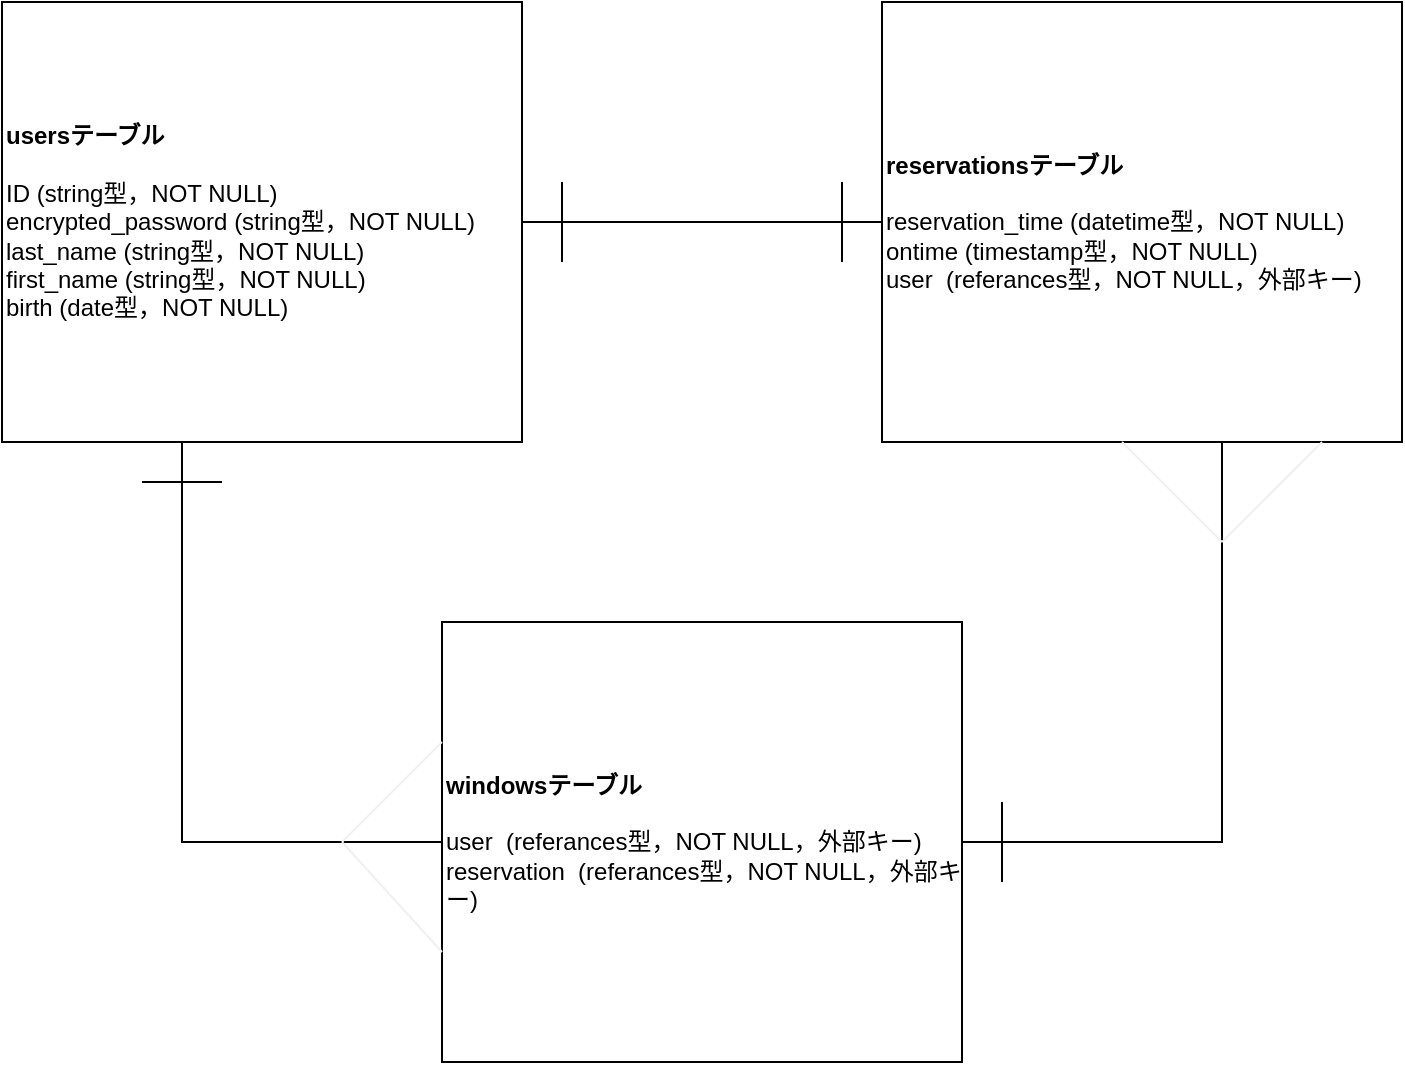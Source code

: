 <mxfile>
    <diagram id="3DNrw-TpFbQCMAiCIeC1" name="ページ1">
        <mxGraphModel dx="968" dy="627" grid="1" gridSize="10" guides="1" tooltips="1" connect="1" arrows="1" fold="1" page="1" pageScale="1" pageWidth="827" pageHeight="1169" math="0" shadow="0">
            <root>
                <mxCell id="0"/>
                <mxCell id="1" parent="0"/>
                <mxCell id="7" style="edgeStyle=orthogonalEdgeStyle;rounded=0;orthogonalLoop=1;jettySize=auto;html=1;entryX=0;entryY=0.5;entryDx=0;entryDy=0;endArrow=none;endFill=0;" parent="1" source="2" target="8" edge="1">
                    <mxGeometry relative="1" as="geometry">
                        <mxPoint x="460" y="210" as="targetPoint"/>
                    </mxGeometry>
                </mxCell>
                <mxCell id="11" style="edgeStyle=orthogonalEdgeStyle;rounded=0;orthogonalLoop=1;jettySize=auto;html=1;exitX=0.25;exitY=1;exitDx=0;exitDy=0;entryX=0;entryY=0.5;entryDx=0;entryDy=0;endArrow=none;endFill=0;" parent="1" source="2" target="9" edge="1">
                    <mxGeometry relative="1" as="geometry">
                        <Array as="points">
                            <mxPoint x="140" y="320"/>
                            <mxPoint x="140" y="520"/>
                        </Array>
                    </mxGeometry>
                </mxCell>
                <mxCell id="2" value="&lt;b&gt;usersテーブル&lt;br&gt;&lt;/b&gt;&lt;br&gt;ID (string型，NOT NULL)&lt;br&gt;encrypted_password (string型，NOT NULL)&lt;br&gt;last_name (string型，NOT NULL)&lt;br&gt;first_name (string型，NOT NULL)&lt;br&gt;birth (date型，NOT NULL)" style="rounded=0;whiteSpace=wrap;html=1;strokeWidth=1;align=left;" parent="1" vertex="1">
                    <mxGeometry x="50" y="100" width="260" height="220" as="geometry"/>
                </mxCell>
                <mxCell id="12" style="edgeStyle=orthogonalEdgeStyle;rounded=0;orthogonalLoop=1;jettySize=auto;html=1;entryX=1;entryY=0.5;entryDx=0;entryDy=0;startArrow=none;startFill=0;endArrow=none;endFill=0;" parent="1" source="8" target="9" edge="1">
                    <mxGeometry relative="1" as="geometry">
                        <Array as="points">
                            <mxPoint x="660" y="520"/>
                        </Array>
                    </mxGeometry>
                </mxCell>
                <mxCell id="8" value="&lt;b&gt;reservationsテーブル&lt;br&gt;&lt;/b&gt;&lt;br&gt;reservation_time (datetime型，NOT NULL)&lt;br&gt;ontime (timestamp型，NOT NULL)&lt;br&gt;user&amp;nbsp;&amp;nbsp;(referances型，NOT NULL，外部キー)" style="rounded=0;whiteSpace=wrap;html=1;strokeWidth=1;align=left;" parent="1" vertex="1">
                    <mxGeometry x="490" y="100" width="260" height="220" as="geometry"/>
                </mxCell>
                <mxCell id="9" value="&lt;b&gt;windowsテーブル&lt;br&gt;&lt;/b&gt;&lt;br&gt;user&amp;nbsp;&amp;nbsp;(referances型，NOT NULL，外部キー)&lt;br&gt;reservation&amp;nbsp; (referances型，NOT NULL，外部キー)" style="rounded=0;whiteSpace=wrap;html=1;strokeWidth=1;align=left;" parent="1" vertex="1">
                    <mxGeometry x="270" y="410" width="260" height="220" as="geometry"/>
                </mxCell>
                <mxCell id="15" value="" style="endArrow=none;html=1;" parent="1" edge="1">
                    <mxGeometry width="50" height="50" relative="1" as="geometry">
                        <mxPoint x="330" y="230" as="sourcePoint"/>
                        <mxPoint x="330" y="190" as="targetPoint"/>
                    </mxGeometry>
                </mxCell>
                <mxCell id="16" value="" style="endArrow=none;html=1;" parent="1" edge="1">
                    <mxGeometry width="50" height="50" relative="1" as="geometry">
                        <mxPoint x="120" y="340" as="sourcePoint"/>
                        <mxPoint x="160" y="340" as="targetPoint"/>
                    </mxGeometry>
                </mxCell>
                <mxCell id="21" value="" style="endArrow=none;html=1;strokeColor=#f0f0f0;exitX=0;exitY=0.75;exitDx=0;exitDy=0;" parent="1" source="9" edge="1">
                    <mxGeometry width="50" height="50" relative="1" as="geometry">
                        <mxPoint x="266" y="570" as="sourcePoint"/>
                        <mxPoint x="220" y="520" as="targetPoint"/>
                    </mxGeometry>
                </mxCell>
                <mxCell id="22" value="" style="endArrow=none;html=1;strokeColor=#f0f0f0;" parent="1" edge="1">
                    <mxGeometry width="50" height="50" relative="1" as="geometry">
                        <mxPoint x="220" y="520" as="sourcePoint"/>
                        <mxPoint x="270" y="470" as="targetPoint"/>
                    </mxGeometry>
                </mxCell>
                <mxCell id="23" value="" style="endArrow=none;html=1;strokeColor=#f0f0f0;exitX=0;exitY=0.75;exitDx=0;exitDy=0;" parent="1" edge="1">
                    <mxGeometry width="50" height="50" relative="1" as="geometry">
                        <mxPoint x="610" y="320" as="sourcePoint"/>
                        <mxPoint x="660" y="370" as="targetPoint"/>
                    </mxGeometry>
                </mxCell>
                <mxCell id="24" value="" style="endArrow=none;html=1;strokeColor=#f0f0f0;" parent="1" edge="1">
                    <mxGeometry width="50" height="50" relative="1" as="geometry">
                        <mxPoint x="710" y="320" as="sourcePoint"/>
                        <mxPoint x="660" y="370" as="targetPoint"/>
                    </mxGeometry>
                </mxCell>
                <mxCell id="25" value="" style="endArrow=none;html=1;" parent="1" edge="1">
                    <mxGeometry width="50" height="50" relative="1" as="geometry">
                        <mxPoint x="550" y="540" as="sourcePoint"/>
                        <mxPoint x="550" y="500" as="targetPoint"/>
                    </mxGeometry>
                </mxCell>
                <mxCell id="27" value="" style="endArrow=none;html=1;" parent="1" edge="1">
                    <mxGeometry width="50" height="50" relative="1" as="geometry">
                        <mxPoint x="470" y="190" as="sourcePoint"/>
                        <mxPoint x="470" y="230" as="targetPoint"/>
                    </mxGeometry>
                </mxCell>
            </root>
        </mxGraphModel>
    </diagram>
</mxfile>